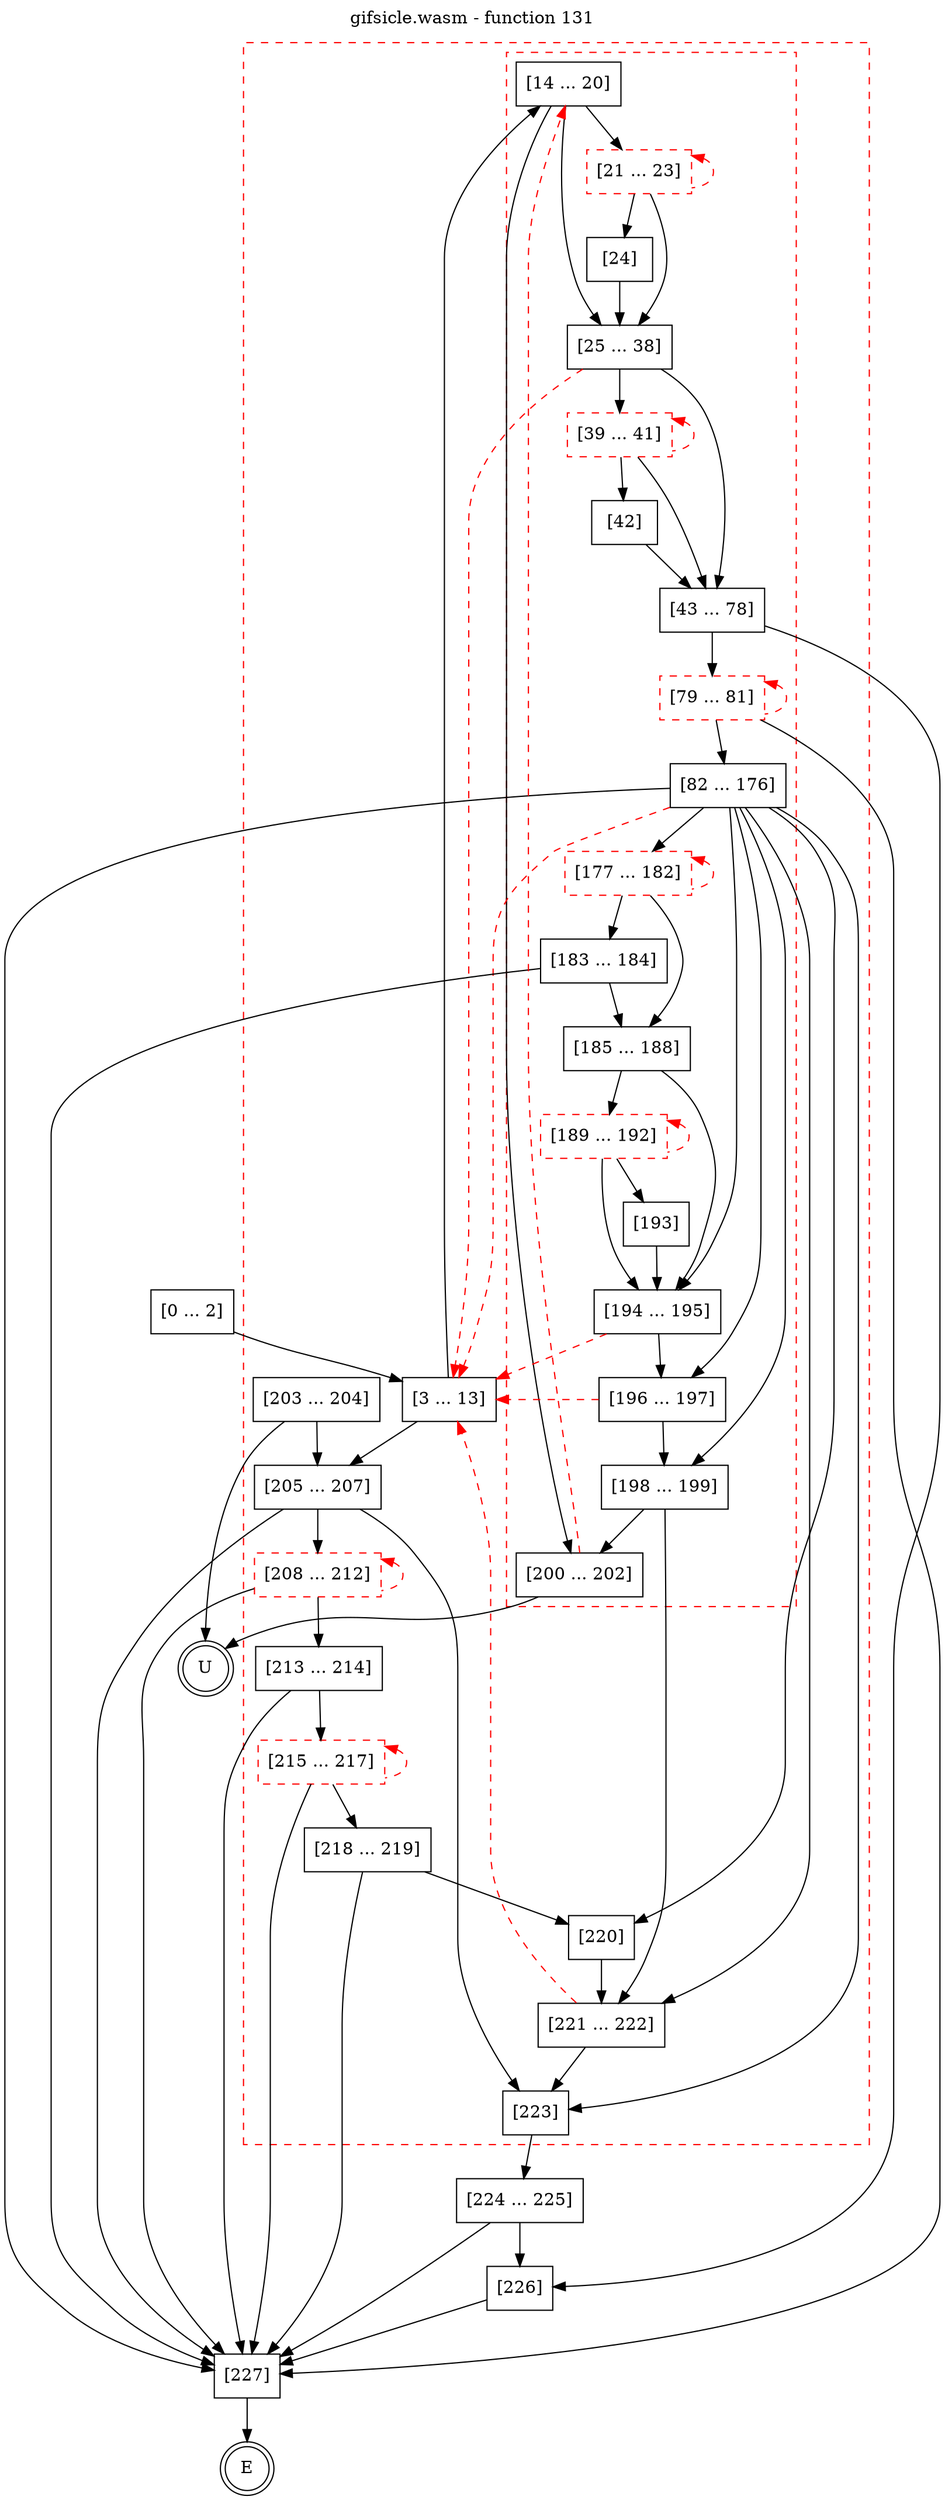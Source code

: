 digraph finite_state_machine {
    label = "gifsicle.wasm - function 131"
    labelloc =  t
    labelfontsize = 16
    labelfontcolor = black
    labelfontname = "Helvetica"
    node [shape = doublecircle]; E U ;
    node [shape = box];
    node [shape=box, color=black, style=solid] 0[label="[0 ... 2]"]
    subgraph cluster_3{
    label = "";
    style = dashed color = red;
    node [shape=box, color=black, style=solid] 3[label="[3 ... 13]"]
    subgraph cluster_14{
    label = "";
    style = dashed color = red;
    node [shape=box, color=black, style=solid] 14[label="[14 ... 20]"]
    node [shape=box, color=red, style=dashed] 21[label="[21 ... 23]"]
    node [shape=box, color=black, style=solid] 24[label="[24]"]
    node [shape=box, color=black, style=solid] 25[label="[25 ... 38]"]
    node [shape=box, color=red, style=dashed] 39[label="[39 ... 41]"]
    node [shape=box, color=black, style=solid] 42[label="[42]"]
    node [shape=box, color=black, style=solid] 43[label="[43 ... 78]"]
    node [shape=box, color=red, style=dashed] 79[label="[79 ... 81]"]
    node [shape=box, color=black, style=solid] 82[label="[82 ... 176]"]
    node [shape=box, color=red, style=dashed] 177[label="[177 ... 182]"]
    node [shape=box, color=black, style=solid] 183[label="[183 ... 184]"]
    node [shape=box, color=black, style=solid] 185[label="[185 ... 188]"]
    node [shape=box, color=red, style=dashed] 189[label="[189 ... 192]"]
    node [shape=box, color=black, style=solid] 193[label="[193]"]
    node [shape=box, color=black, style=solid] 194[label="[194 ... 195]"]
    node [shape=box, color=black, style=solid] 196[label="[196 ... 197]"]
    node [shape=box, color=black, style=solid] 198[label="[198 ... 199]"]
    node [shape=box, color=black, style=solid] 200[label="[200 ... 202]"]
    }
    node [shape=box, color=black, style=solid] 203[label="[203 ... 204]"]
    node [shape=box, color=black, style=solid] 205[label="[205 ... 207]"]
    node [shape=box, color=red, style=dashed] 208[label="[208 ... 212]"]
    node [shape=box, color=black, style=solid] 213[label="[213 ... 214]"]
    node [shape=box, color=red, style=dashed] 215[label="[215 ... 217]"]
    node [shape=box, color=black, style=solid] 218[label="[218 ... 219]"]
    node [shape=box, color=black, style=solid] 220[label="[220]"]
    node [shape=box, color=black, style=solid] 221[label="[221 ... 222]"]
    node [shape=box, color=black, style=solid] 223[label="[223]"]
    }
    node [shape=box, color=black, style=solid] 224[label="[224 ... 225]"]
    node [shape=box, color=black, style=solid] 226[label="[226]"]
    node [shape=box, color=black, style=solid] 227[label="[227]"]
    node [shape=box, color=black, style=solid] U[label="U"]
    0 -> 3;
    3 -> 14;
    3 -> 205;
    14 -> 21;
    14 -> 25;
    14 -> 200;
    21 -> 24;
    21 -> 25;
    21 -> 21[style="dashed" color="red" dir=back];
    24 -> 25;
    25 -> 3[style="dashed" color="red"];
    25 -> 39;
    25 -> 43;
    39 -> 42;
    39 -> 43;
    39 -> 39[style="dashed" color="red" dir=back];
    42 -> 43;
    43 -> 79;
    43 -> 226;
    79 -> 82;
    79 -> 227;
    79 -> 79[style="dashed" color="red" dir=back];
    82 -> 3[style="dashed" color="red"];
    82 -> 177;
    82 -> 194;
    82 -> 196;
    82 -> 198;
    82 -> 220;
    82 -> 221;
    82 -> 223;
    82 -> 227;
    177 -> 183;
    177 -> 185;
    177 -> 177[style="dashed" color="red" dir=back];
    183 -> 185;
    183 -> 227;
    185 -> 189;
    185 -> 194;
    189 -> 193;
    189 -> 194;
    189 -> 189[style="dashed" color="red" dir=back];
    193 -> 194;
    194 -> 3[style="dashed" color="red"];
    194 -> 196;
    196 -> 3[style="dashed" color="red"];
    196 -> 198;
    198 -> 200;
    198 -> 221;
    200 -> 14[style="dashed" color="red"];
    200 -> U;
    203 -> 205;
    203 -> U;
    205 -> 208;
    205 -> 223;
    205 -> 227;
    208 -> 213;
    208 -> 227;
    208 -> 208[style="dashed" color="red" dir=back];
    213 -> 215;
    213 -> 227;
    215 -> 218;
    215 -> 227;
    215 -> 215[style="dashed" color="red" dir=back];
    218 -> 220;
    218 -> 227;
    220 -> 221;
    221 -> 3[style="dashed" color="red"];
    221 -> 223;
    223 -> 224;
    224 -> 226;
    224 -> 227;
    226 -> 227;
    227 -> E;
}
